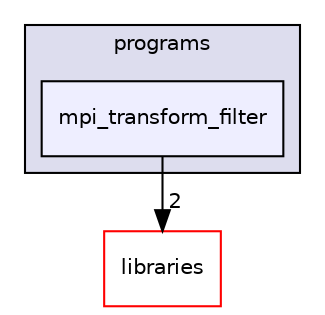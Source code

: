 digraph "xmipp/applications/programs/mpi_transform_filter" {
  compound=true
  node [ fontsize="10", fontname="Helvetica"];
  edge [ labelfontsize="10", labelfontname="Helvetica"];
  subgraph clusterdir_592b16dc4070b933e5655da2b0d20bbb {
    graph [ bgcolor="#ddddee", pencolor="black", label="programs" fontname="Helvetica", fontsize="10", URL="dir_592b16dc4070b933e5655da2b0d20bbb.html"]
  dir_07799c5dd4b2ef5a15e1c5ad071b4e5b [shape=box, label="mpi_transform_filter", style="filled", fillcolor="#eeeeff", pencolor="black", URL="dir_07799c5dd4b2ef5a15e1c5ad071b4e5b.html"];
  }
  dir_29dba3f3840f20df3b04d1972e99046b [shape=box label="libraries" fillcolor="white" style="filled" color="red" URL="dir_29dba3f3840f20df3b04d1972e99046b.html"];
  dir_07799c5dd4b2ef5a15e1c5ad071b4e5b->dir_29dba3f3840f20df3b04d1972e99046b [headlabel="2", labeldistance=1.5 headhref="dir_000176_000042.html"];
}
